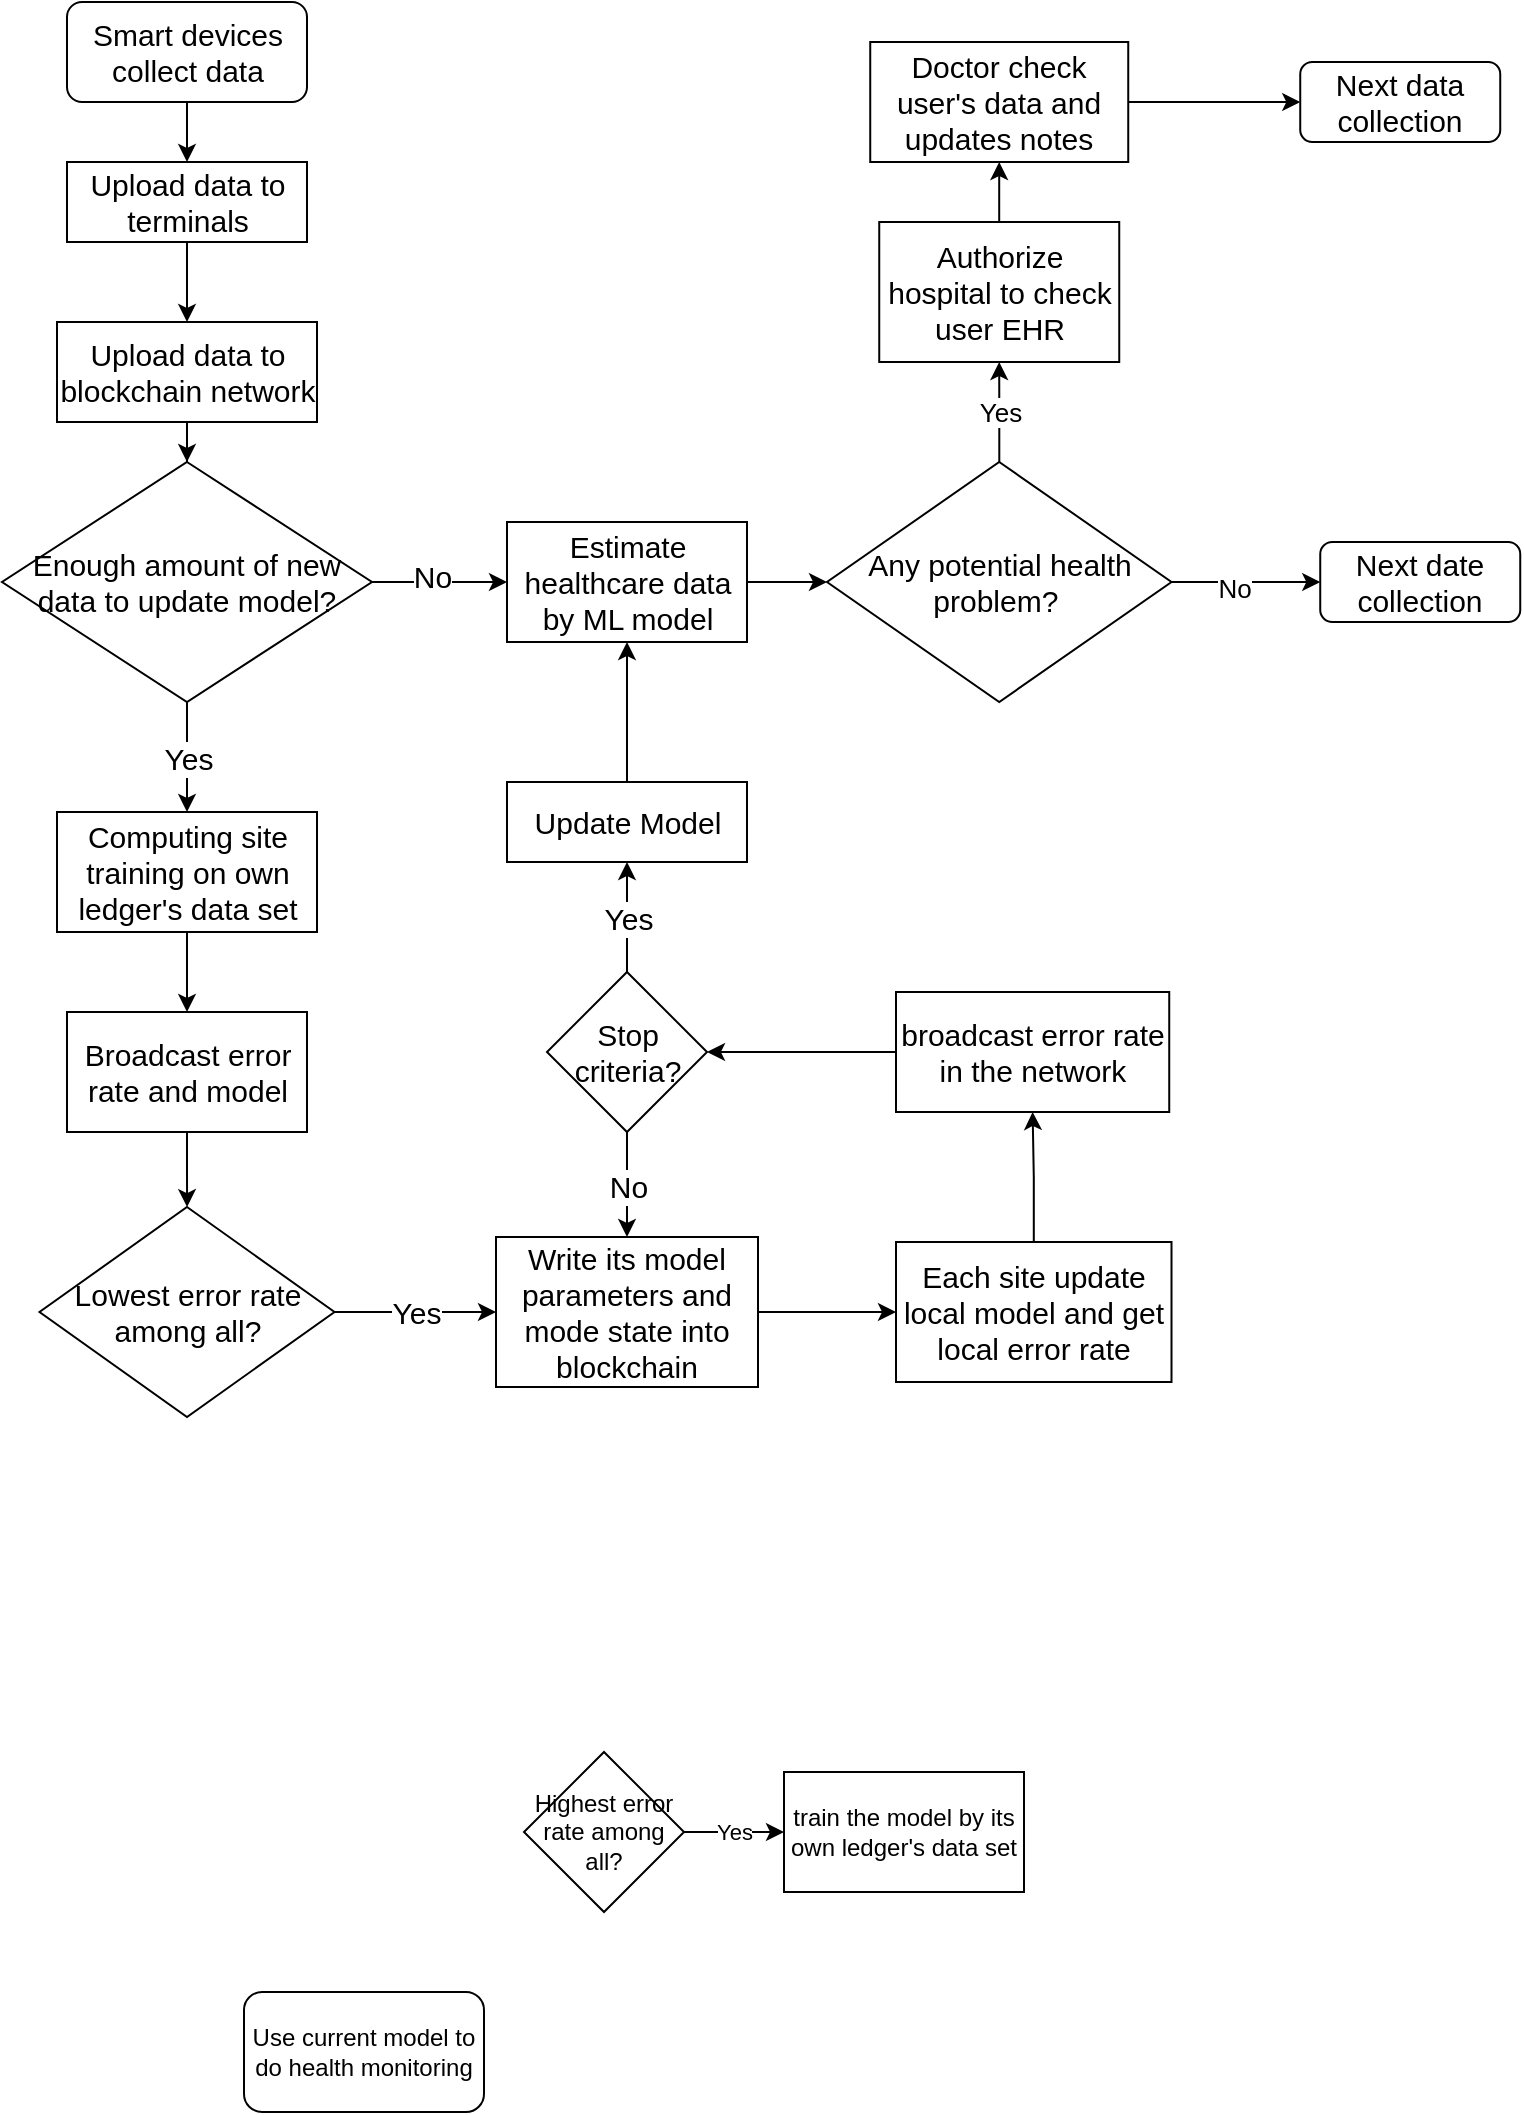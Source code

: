 <mxfile version="15.9.1" type="github">
  <diagram id="C5RBs43oDa-KdzZeNtuy" name="Page-1">
    <mxGraphModel dx="1577" dy="982" grid="1" gridSize="10" guides="1" tooltips="1" connect="1" arrows="1" fold="1" page="1" pageScale="1" pageWidth="827" pageHeight="1169" math="0" shadow="0">
      <root>
        <mxCell id="WIyWlLk6GJQsqaUBKTNV-0" />
        <mxCell id="WIyWlLk6GJQsqaUBKTNV-1" parent="WIyWlLk6GJQsqaUBKTNV-0" />
        <mxCell id="sdigvvHz4MZN_iJl-zy--4" style="edgeStyle=orthogonalEdgeStyle;rounded=0;orthogonalLoop=1;jettySize=auto;html=1;entryX=0.5;entryY=0;entryDx=0;entryDy=0;" parent="WIyWlLk6GJQsqaUBKTNV-1" source="WIyWlLk6GJQsqaUBKTNV-3" target="sdigvvHz4MZN_iJl-zy--3" edge="1">
          <mxGeometry relative="1" as="geometry" />
        </mxCell>
        <mxCell id="WIyWlLk6GJQsqaUBKTNV-3" value="&lt;font style=&quot;font-size: 15px&quot;&gt;Smart devices collect data&lt;/font&gt;" style="rounded=1;whiteSpace=wrap;html=1;fontSize=12;glass=0;strokeWidth=1;shadow=0;" parent="WIyWlLk6GJQsqaUBKTNV-1" vertex="1">
          <mxGeometry x="66.5" y="180" width="120" height="50" as="geometry" />
        </mxCell>
        <mxCell id="sdigvvHz4MZN_iJl-zy--6" value="" style="edgeStyle=orthogonalEdgeStyle;rounded=0;orthogonalLoop=1;jettySize=auto;html=1;" parent="WIyWlLk6GJQsqaUBKTNV-1" source="sdigvvHz4MZN_iJl-zy--3" target="sdigvvHz4MZN_iJl-zy--5" edge="1">
          <mxGeometry relative="1" as="geometry" />
        </mxCell>
        <mxCell id="sdigvvHz4MZN_iJl-zy--3" value="&lt;font style=&quot;font-size: 15px&quot;&gt;Upload data to terminals&lt;/font&gt;" style="rounded=0;whiteSpace=wrap;html=1;" parent="WIyWlLk6GJQsqaUBKTNV-1" vertex="1">
          <mxGeometry x="66.5" y="260" width="120" height="40" as="geometry" />
        </mxCell>
        <mxCell id="7tdcSNAauQKK9X0AFZ_a-24" value="" style="edgeStyle=orthogonalEdgeStyle;rounded=0;orthogonalLoop=1;jettySize=auto;html=1;fontSize=13;" edge="1" parent="WIyWlLk6GJQsqaUBKTNV-1" source="sdigvvHz4MZN_iJl-zy--5" target="7tdcSNAauQKK9X0AFZ_a-23">
          <mxGeometry relative="1" as="geometry" />
        </mxCell>
        <mxCell id="sdigvvHz4MZN_iJl-zy--5" value="&lt;font style=&quot;font-size: 15px&quot;&gt;Upload data to blockchain network&lt;/font&gt;" style="whiteSpace=wrap;html=1;rounded=0;" parent="WIyWlLk6GJQsqaUBKTNV-1" vertex="1">
          <mxGeometry x="61.5" y="340" width="130" height="50" as="geometry" />
        </mxCell>
        <mxCell id="sdigvvHz4MZN_iJl-zy--13" value="&lt;font style=&quot;font-size: 13px&quot;&gt;Yes&lt;/font&gt;" style="edgeStyle=orthogonalEdgeStyle;rounded=0;orthogonalLoop=1;jettySize=auto;html=1;" parent="WIyWlLk6GJQsqaUBKTNV-1" source="sdigvvHz4MZN_iJl-zy--7" target="sdigvvHz4MZN_iJl-zy--12" edge="1">
          <mxGeometry relative="1" as="geometry" />
        </mxCell>
        <mxCell id="sdigvvHz4MZN_iJl-zy--21" value="" style="edgeStyle=orthogonalEdgeStyle;rounded=0;orthogonalLoop=1;jettySize=auto;html=1;" parent="WIyWlLk6GJQsqaUBKTNV-1" source="sdigvvHz4MZN_iJl-zy--7" target="sdigvvHz4MZN_iJl-zy--20" edge="1">
          <mxGeometry relative="1" as="geometry" />
        </mxCell>
        <mxCell id="sdigvvHz4MZN_iJl-zy--24" value="&lt;font style=&quot;font-size: 13px&quot;&gt;No&lt;/font&gt;" style="edgeLabel;html=1;align=center;verticalAlign=middle;resizable=0;points=[];" parent="sdigvvHz4MZN_iJl-zy--21" vertex="1" connectable="0">
          <mxGeometry x="-0.164" y="-3" relative="1" as="geometry">
            <mxPoint as="offset" />
          </mxGeometry>
        </mxCell>
        <mxCell id="sdigvvHz4MZN_iJl-zy--7" value="&lt;font style=&quot;font-size: 15px&quot;&gt;Any potential health problem?&amp;nbsp;&lt;/font&gt;" style="rhombus;whiteSpace=wrap;html=1;rounded=0;" parent="WIyWlLk6GJQsqaUBKTNV-1" vertex="1">
          <mxGeometry x="446.5" y="410" width="172.25" height="120" as="geometry" />
        </mxCell>
        <mxCell id="sdigvvHz4MZN_iJl-zy--18" value="" style="edgeStyle=orthogonalEdgeStyle;rounded=0;orthogonalLoop=1;jettySize=auto;html=1;" parent="WIyWlLk6GJQsqaUBKTNV-1" source="sdigvvHz4MZN_iJl-zy--12" target="sdigvvHz4MZN_iJl-zy--17" edge="1">
          <mxGeometry relative="1" as="geometry" />
        </mxCell>
        <mxCell id="sdigvvHz4MZN_iJl-zy--12" value="&lt;font style=&quot;font-size: 15px&quot;&gt;Authorize hospital to check user EHR&lt;/font&gt;" style="whiteSpace=wrap;html=1;rounded=0;" parent="WIyWlLk6GJQsqaUBKTNV-1" vertex="1">
          <mxGeometry x="472.62" y="290" width="120" height="70" as="geometry" />
        </mxCell>
        <mxCell id="sdigvvHz4MZN_iJl-zy--16" style="edgeStyle=orthogonalEdgeStyle;rounded=0;orthogonalLoop=1;jettySize=auto;html=1;" parent="WIyWlLk6GJQsqaUBKTNV-1" source="sdigvvHz4MZN_iJl-zy--14" target="sdigvvHz4MZN_iJl-zy--7" edge="1">
          <mxGeometry relative="1" as="geometry" />
        </mxCell>
        <mxCell id="sdigvvHz4MZN_iJl-zy--14" value="&lt;span&gt;&lt;font style=&quot;font-size: 15px&quot;&gt;Estimate healthcare data by ML model&lt;/font&gt;&lt;/span&gt;" style="whiteSpace=wrap;html=1;rounded=0;" parent="WIyWlLk6GJQsqaUBKTNV-1" vertex="1">
          <mxGeometry x="286.5" y="440" width="120" height="60" as="geometry" />
        </mxCell>
        <mxCell id="sdigvvHz4MZN_iJl-zy--23" value="" style="edgeStyle=orthogonalEdgeStyle;rounded=0;orthogonalLoop=1;jettySize=auto;html=1;" parent="WIyWlLk6GJQsqaUBKTNV-1" source="sdigvvHz4MZN_iJl-zy--17" target="sdigvvHz4MZN_iJl-zy--22" edge="1">
          <mxGeometry relative="1" as="geometry" />
        </mxCell>
        <mxCell id="sdigvvHz4MZN_iJl-zy--17" value="&lt;font style=&quot;font-size: 15px&quot;&gt;Doctor check user&#39;s data and updates notes&lt;/font&gt;" style="whiteSpace=wrap;html=1;rounded=0;" parent="WIyWlLk6GJQsqaUBKTNV-1" vertex="1">
          <mxGeometry x="468.12" y="200" width="129" height="60" as="geometry" />
        </mxCell>
        <mxCell id="sdigvvHz4MZN_iJl-zy--20" value="&lt;font style=&quot;font-size: 15px&quot;&gt;Next date collection&lt;/font&gt;" style="rounded=1;whiteSpace=wrap;html=1;" parent="WIyWlLk6GJQsqaUBKTNV-1" vertex="1">
          <mxGeometry x="693.12" y="450" width="100" height="40" as="geometry" />
        </mxCell>
        <mxCell id="sdigvvHz4MZN_iJl-zy--22" value="&lt;font style=&quot;font-size: 15px&quot;&gt;Next data collection&lt;/font&gt;" style="rounded=1;whiteSpace=wrap;html=1;" parent="WIyWlLk6GJQsqaUBKTNV-1" vertex="1">
          <mxGeometry x="683.12" y="210" width="100" height="40" as="geometry" />
        </mxCell>
        <mxCell id="7tdcSNAauQKK9X0AFZ_a-2" value="" style="edgeStyle=orthogonalEdgeStyle;rounded=0;orthogonalLoop=1;jettySize=auto;html=1;exitX=0.5;exitY=1;exitDx=0;exitDy=0;" edge="1" parent="WIyWlLk6GJQsqaUBKTNV-1" source="7tdcSNAauQKK9X0AFZ_a-12" target="7tdcSNAauQKK9X0AFZ_a-7">
          <mxGeometry relative="1" as="geometry" />
        </mxCell>
        <mxCell id="7tdcSNAauQKK9X0AFZ_a-3" value="" style="edgeStyle=orthogonalEdgeStyle;rounded=0;orthogonalLoop=1;jettySize=auto;html=1;" edge="1" parent="WIyWlLk6GJQsqaUBKTNV-1" source="7tdcSNAauQKK9X0AFZ_a-4" target="7tdcSNAauQKK9X0AFZ_a-12">
          <mxGeometry relative="1" as="geometry" />
        </mxCell>
        <mxCell id="7tdcSNAauQKK9X0AFZ_a-4" value="&lt;font style=&quot;font-size: 15px&quot;&gt;Computing site training on own ledger&#39;s data set&lt;/font&gt;" style="rounded=0;whiteSpace=wrap;html=1;" vertex="1" parent="WIyWlLk6GJQsqaUBKTNV-1">
          <mxGeometry x="61.5" y="585" width="130" height="60" as="geometry" />
        </mxCell>
        <mxCell id="7tdcSNAauQKK9X0AFZ_a-28" value="Yes" style="edgeStyle=orthogonalEdgeStyle;rounded=0;orthogonalLoop=1;jettySize=auto;html=1;entryX=0;entryY=0.5;entryDx=0;entryDy=0;fontSize=15;" edge="1" parent="WIyWlLk6GJQsqaUBKTNV-1" source="7tdcSNAauQKK9X0AFZ_a-7" target="7tdcSNAauQKK9X0AFZ_a-9">
          <mxGeometry relative="1" as="geometry" />
        </mxCell>
        <mxCell id="7tdcSNAauQKK9X0AFZ_a-7" value="&lt;font style=&quot;font-size: 15px&quot;&gt;Lowest error rate among all?&lt;/font&gt;" style="rhombus;whiteSpace=wrap;html=1;rounded=0;" vertex="1" parent="WIyWlLk6GJQsqaUBKTNV-1">
          <mxGeometry x="52.75" y="782.5" width="147.5" height="105" as="geometry" />
        </mxCell>
        <mxCell id="7tdcSNAauQKK9X0AFZ_a-29" style="edgeStyle=orthogonalEdgeStyle;rounded=0;orthogonalLoop=1;jettySize=auto;html=1;entryX=0;entryY=0.5;entryDx=0;entryDy=0;fontSize=15;" edge="1" parent="WIyWlLk6GJQsqaUBKTNV-1" source="7tdcSNAauQKK9X0AFZ_a-9" target="7tdcSNAauQKK9X0AFZ_a-11">
          <mxGeometry relative="1" as="geometry" />
        </mxCell>
        <mxCell id="7tdcSNAauQKK9X0AFZ_a-9" value="&lt;font style=&quot;font-size: 15px&quot;&gt;Write its model parameters and mode state into blockchain&lt;/font&gt;" style="rounded=0;whiteSpace=wrap;html=1;" vertex="1" parent="WIyWlLk6GJQsqaUBKTNV-1">
          <mxGeometry x="281" y="797.5" width="131" height="75" as="geometry" />
        </mxCell>
        <mxCell id="7tdcSNAauQKK9X0AFZ_a-30" style="edgeStyle=orthogonalEdgeStyle;rounded=0;orthogonalLoop=1;jettySize=auto;html=1;entryX=0.5;entryY=1;entryDx=0;entryDy=0;fontSize=15;" edge="1" parent="WIyWlLk6GJQsqaUBKTNV-1" source="7tdcSNAauQKK9X0AFZ_a-11" target="7tdcSNAauQKK9X0AFZ_a-14">
          <mxGeometry relative="1" as="geometry" />
        </mxCell>
        <mxCell id="7tdcSNAauQKK9X0AFZ_a-11" value="&lt;font style=&quot;font-size: 15px&quot;&gt;Each site update local model and get local error rate&lt;/font&gt;" style="whiteSpace=wrap;html=1;rounded=0;" vertex="1" parent="WIyWlLk6GJQsqaUBKTNV-1">
          <mxGeometry x="481" y="800" width="137.75" height="70" as="geometry" />
        </mxCell>
        <mxCell id="7tdcSNAauQKK9X0AFZ_a-12" value="&lt;font style=&quot;font-size: 15px&quot;&gt;Broadcast error rate and model&lt;/font&gt;" style="whiteSpace=wrap;html=1;rounded=0;" vertex="1" parent="WIyWlLk6GJQsqaUBKTNV-1">
          <mxGeometry x="66.5" y="685" width="120" height="60" as="geometry" />
        </mxCell>
        <mxCell id="7tdcSNAauQKK9X0AFZ_a-32" style="edgeStyle=orthogonalEdgeStyle;rounded=0;orthogonalLoop=1;jettySize=auto;html=1;entryX=1;entryY=0.5;entryDx=0;entryDy=0;fontSize=15;" edge="1" parent="WIyWlLk6GJQsqaUBKTNV-1" source="7tdcSNAauQKK9X0AFZ_a-14" target="7tdcSNAauQKK9X0AFZ_a-19">
          <mxGeometry relative="1" as="geometry" />
        </mxCell>
        <mxCell id="7tdcSNAauQKK9X0AFZ_a-14" value="&lt;span&gt;&lt;font style=&quot;font-size: 15px&quot;&gt;broadcast error rate in the network&lt;/font&gt;&lt;/span&gt;" style="whiteSpace=wrap;html=1;rounded=0;" vertex="1" parent="WIyWlLk6GJQsqaUBKTNV-1">
          <mxGeometry x="481" y="675" width="136.62" height="60" as="geometry" />
        </mxCell>
        <mxCell id="7tdcSNAauQKK9X0AFZ_a-15" value="Yes" style="edgeStyle=orthogonalEdgeStyle;rounded=0;orthogonalLoop=1;jettySize=auto;html=1;" edge="1" parent="WIyWlLk6GJQsqaUBKTNV-1" source="7tdcSNAauQKK9X0AFZ_a-16" target="7tdcSNAauQKK9X0AFZ_a-17">
          <mxGeometry relative="1" as="geometry" />
        </mxCell>
        <mxCell id="7tdcSNAauQKK9X0AFZ_a-16" value="&lt;span&gt;Highest error rate among all?&lt;/span&gt;" style="rhombus;whiteSpace=wrap;html=1;rounded=0;" vertex="1" parent="WIyWlLk6GJQsqaUBKTNV-1">
          <mxGeometry x="295" y="1055" width="80" height="80" as="geometry" />
        </mxCell>
        <mxCell id="7tdcSNAauQKK9X0AFZ_a-17" value="train the model by its own ledger&#39;s data set" style="whiteSpace=wrap;html=1;rounded=0;" vertex="1" parent="WIyWlLk6GJQsqaUBKTNV-1">
          <mxGeometry x="425" y="1065" width="120" height="60" as="geometry" />
        </mxCell>
        <mxCell id="7tdcSNAauQKK9X0AFZ_a-34" value="Yes" style="edgeStyle=orthogonalEdgeStyle;rounded=0;orthogonalLoop=1;jettySize=auto;html=1;entryX=0.5;entryY=1;entryDx=0;entryDy=0;fontSize=15;" edge="1" parent="WIyWlLk6GJQsqaUBKTNV-1" source="7tdcSNAauQKK9X0AFZ_a-19" target="7tdcSNAauQKK9X0AFZ_a-33">
          <mxGeometry relative="1" as="geometry" />
        </mxCell>
        <mxCell id="7tdcSNAauQKK9X0AFZ_a-36" value="No" style="edgeStyle=orthogonalEdgeStyle;rounded=0;orthogonalLoop=1;jettySize=auto;html=1;fontSize=15;" edge="1" parent="WIyWlLk6GJQsqaUBKTNV-1" source="7tdcSNAauQKK9X0AFZ_a-19" target="7tdcSNAauQKK9X0AFZ_a-9">
          <mxGeometry relative="1" as="geometry">
            <Array as="points">
              <mxPoint x="346.5" y="770" />
              <mxPoint x="346.5" y="770" />
            </Array>
          </mxGeometry>
        </mxCell>
        <mxCell id="7tdcSNAauQKK9X0AFZ_a-19" value="&lt;font style=&quot;font-size: 15px&quot;&gt;Stop criteria?&lt;/font&gt;" style="rhombus;whiteSpace=wrap;html=1;" vertex="1" parent="WIyWlLk6GJQsqaUBKTNV-1">
          <mxGeometry x="306.5" y="665" width="80" height="80" as="geometry" />
        </mxCell>
        <mxCell id="7tdcSNAauQKK9X0AFZ_a-21" value="Use current model to do health monitoring" style="rounded=1;whiteSpace=wrap;html=1;" vertex="1" parent="WIyWlLk6GJQsqaUBKTNV-1">
          <mxGeometry x="155" y="1175" width="120" height="60" as="geometry" />
        </mxCell>
        <mxCell id="7tdcSNAauQKK9X0AFZ_a-25" style="edgeStyle=orthogonalEdgeStyle;rounded=0;orthogonalLoop=1;jettySize=auto;html=1;entryX=0;entryY=0.5;entryDx=0;entryDy=0;fontSize=15;" edge="1" parent="WIyWlLk6GJQsqaUBKTNV-1" source="7tdcSNAauQKK9X0AFZ_a-23" target="sdigvvHz4MZN_iJl-zy--14">
          <mxGeometry relative="1" as="geometry" />
        </mxCell>
        <mxCell id="7tdcSNAauQKK9X0AFZ_a-26" value="No" style="edgeLabel;html=1;align=center;verticalAlign=middle;resizable=0;points=[];fontSize=15;" vertex="1" connectable="0" parent="7tdcSNAauQKK9X0AFZ_a-25">
          <mxGeometry x="-0.113" y="3" relative="1" as="geometry">
            <mxPoint as="offset" />
          </mxGeometry>
        </mxCell>
        <mxCell id="7tdcSNAauQKK9X0AFZ_a-27" value="Yes" style="edgeStyle=orthogonalEdgeStyle;rounded=0;orthogonalLoop=1;jettySize=auto;html=1;entryX=0.5;entryY=0;entryDx=0;entryDy=0;fontSize=15;" edge="1" parent="WIyWlLk6GJQsqaUBKTNV-1" source="7tdcSNAauQKK9X0AFZ_a-23" target="7tdcSNAauQKK9X0AFZ_a-4">
          <mxGeometry relative="1" as="geometry" />
        </mxCell>
        <mxCell id="7tdcSNAauQKK9X0AFZ_a-23" value="&lt;font style=&quot;font-size: 15px&quot;&gt;Enough amount of new&lt;font style=&quot;font-size: 15px&quot;&gt; &lt;/font&gt;data to update model?&lt;/font&gt;" style="rhombus;whiteSpace=wrap;html=1;rounded=0;" vertex="1" parent="WIyWlLk6GJQsqaUBKTNV-1">
          <mxGeometry x="34" y="410" width="185" height="120" as="geometry" />
        </mxCell>
        <mxCell id="7tdcSNAauQKK9X0AFZ_a-35" style="edgeStyle=orthogonalEdgeStyle;rounded=0;orthogonalLoop=1;jettySize=auto;html=1;entryX=0.5;entryY=1;entryDx=0;entryDy=0;fontSize=15;" edge="1" parent="WIyWlLk6GJQsqaUBKTNV-1" source="7tdcSNAauQKK9X0AFZ_a-33" target="sdigvvHz4MZN_iJl-zy--14">
          <mxGeometry relative="1" as="geometry" />
        </mxCell>
        <mxCell id="7tdcSNAauQKK9X0AFZ_a-33" value="&lt;font style=&quot;font-size: 15px&quot;&gt;Update Model&lt;/font&gt;" style="whiteSpace=wrap;html=1;rounded=0;" vertex="1" parent="WIyWlLk6GJQsqaUBKTNV-1">
          <mxGeometry x="286.5" y="570" width="120" height="40" as="geometry" />
        </mxCell>
      </root>
    </mxGraphModel>
  </diagram>
</mxfile>
